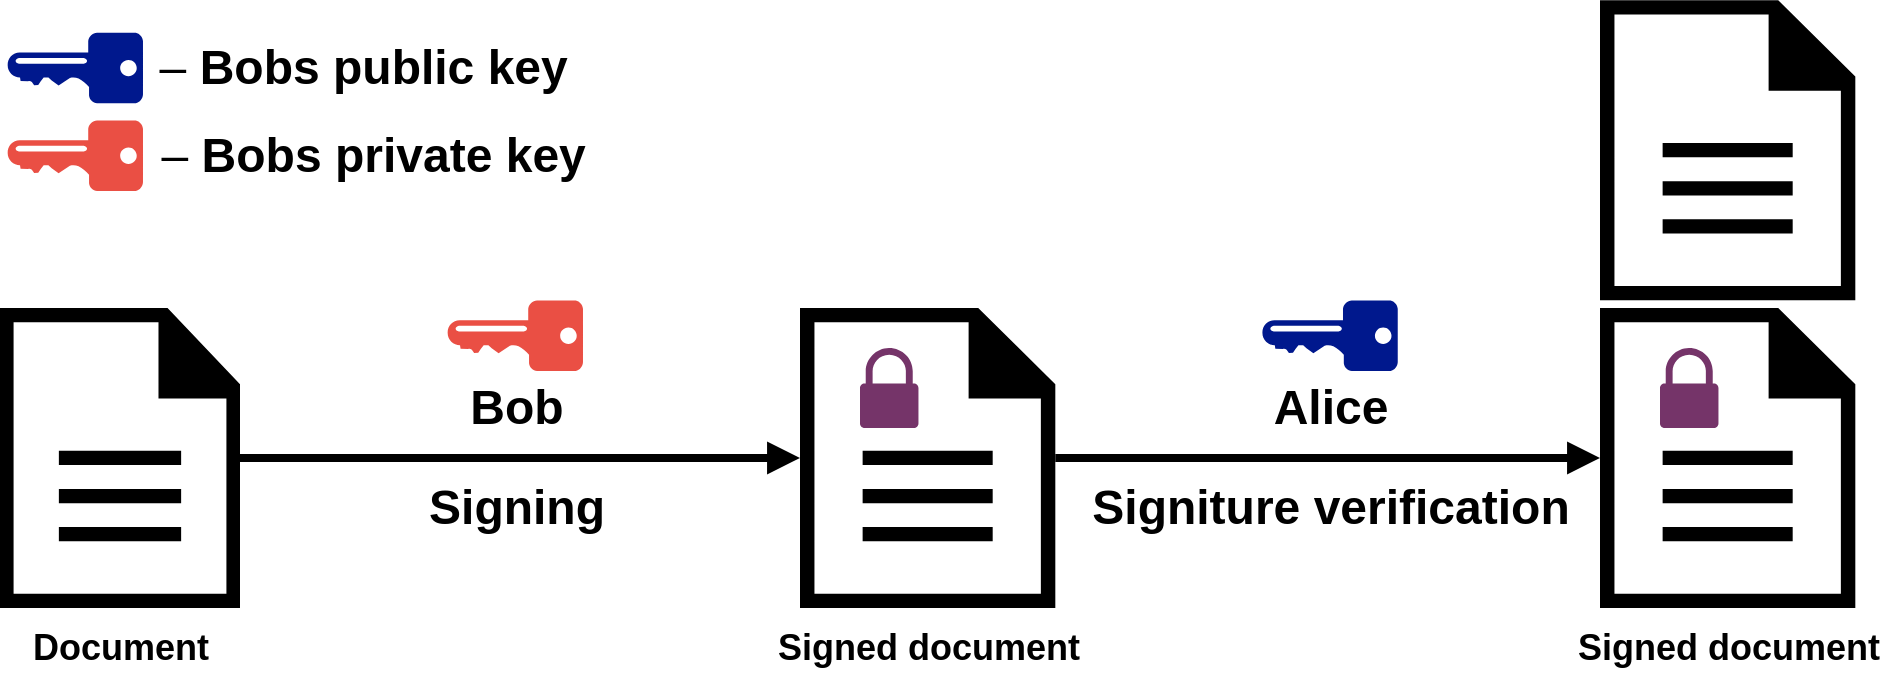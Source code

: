 <mxfile version="20.3.0" type="device"><diagram id="DidsFl4eXuDHd2FynarV" name="Page-1"><mxGraphModel dx="1422" dy="873" grid="1" gridSize="10" guides="1" tooltips="1" connect="1" arrows="1" fold="1" page="1" pageScale="1" pageWidth="2339" pageHeight="3300" math="0" shadow="0"><root><mxCell id="0"/><mxCell id="1" parent="0"/><mxCell id="zzGu4fYW0NQX0OKSEff--3" value="" style="pointerEvents=1;shadow=0;dashed=0;html=1;strokeColor=none;labelPosition=center;verticalLabelPosition=bottom;verticalAlign=top;outlineConnect=0;align=center;shape=mxgraph.office.concepts.document;fillColor=#000000;" parent="1" vertex="1"><mxGeometry x="800" y="730" width="127.66" height="150" as="geometry"/></mxCell><mxCell id="zzGu4fYW0NQX0OKSEff--2" value="" style="pointerEvents=1;shadow=0;dashed=0;html=1;strokeColor=none;labelPosition=center;verticalLabelPosition=bottom;verticalAlign=top;outlineConnect=0;align=center;shape=mxgraph.office.security.lock_protected;fillColor=#753469;" parent="1" vertex="1"><mxGeometry x="830" y="750" width="29.23" height="40" as="geometry"/></mxCell><mxCell id="zzGu4fYW0NQX0OKSEff--10" style="edgeStyle=orthogonalEdgeStyle;rounded=0;orthogonalLoop=1;jettySize=auto;html=1;strokeColor=#000000;strokeWidth=4;endArrow=block;endFill=1;" parent="1" source="zzGu4fYW0NQX0OKSEff--3" target="zzGu4fYW0NQX0OKSEff--4" edge="1"><mxGeometry relative="1" as="geometry"/></mxCell><mxCell id="zzGu4fYW0NQX0OKSEff--4" value="" style="pointerEvents=1;shadow=0;dashed=0;html=1;strokeColor=none;fillColor=#000000;labelPosition=center;verticalLabelPosition=bottom;verticalAlign=top;outlineConnect=0;align=center;shape=mxgraph.office.concepts.document;" parent="1" vertex="1"><mxGeometry x="1200" y="730" width="127.66" height="150" as="geometry"/></mxCell><mxCell id="zzGu4fYW0NQX0OKSEff--9" style="edgeStyle=orthogonalEdgeStyle;rounded=0;orthogonalLoop=1;jettySize=auto;html=1;strokeWidth=4;strokeColor=#000000;endArrow=block;endFill=1;" parent="1" source="zzGu4fYW0NQX0OKSEff--5" target="zzGu4fYW0NQX0OKSEff--3" edge="1"><mxGeometry relative="1" as="geometry"/></mxCell><mxCell id="zzGu4fYW0NQX0OKSEff--5" value="" style="pointerEvents=1;shadow=0;dashed=0;html=1;strokeColor=none;fillColor=#000000;labelPosition=center;verticalLabelPosition=bottom;verticalAlign=top;outlineConnect=0;align=center;shape=mxgraph.office.concepts.document;" parent="1" vertex="1"><mxGeometry x="400" y="730" width="120" height="150" as="geometry"/></mxCell><mxCell id="zzGu4fYW0NQX0OKSEff--11" value="" style="aspect=fixed;pointerEvents=1;shadow=0;dashed=0;html=1;strokeColor=none;labelPosition=center;verticalLabelPosition=bottom;verticalAlign=top;align=center;shape=mxgraph.mscae.enterprise.key_permissions;rotation=90;fillColor=#EA4F44;" parent="1" vertex="1"><mxGeometry x="640" y="710" width="35.23" height="67.75" as="geometry"/></mxCell><mxCell id="zzGu4fYW0NQX0OKSEff--13" value="&lt;font size=&quot;1&quot;&gt;&lt;b style=&quot;font-size: 24px;&quot;&gt;Bob&lt;/b&gt;&lt;/font&gt;" style="text;html=1;align=center;verticalAlign=middle;resizable=0;points=[];autosize=1;strokeWidth=1;" parent="1" vertex="1"><mxGeometry x="622.62" y="760" width="70" height="40" as="geometry"/></mxCell><mxCell id="zzGu4fYW0NQX0OKSEff--16" value="&lt;b&gt;&lt;font style=&quot;font-size: 24px&quot;&gt;Signing&lt;/font&gt;&lt;/b&gt;" style="text;html=1;align=center;verticalAlign=middle;resizable=0;points=[];autosize=1;" parent="1" vertex="1"><mxGeometry x="602.62" y="810" width="110" height="40" as="geometry"/></mxCell><mxCell id="zzGu4fYW0NQX0OKSEff--17" value="" style="aspect=fixed;pointerEvents=1;shadow=0;dashed=0;html=1;strokeColor=none;labelPosition=center;verticalLabelPosition=bottom;verticalAlign=top;align=center;shape=mxgraph.mscae.enterprise.key_permissions;rotation=90;fillColor=#00188D;" parent="1" vertex="1"><mxGeometry x="1047.38" y="710" width="35.23" height="67.75" as="geometry"/></mxCell><mxCell id="zzGu4fYW0NQX0OKSEff--18" value="&lt;font size=&quot;1&quot;&gt;&lt;b style=&quot;font-size: 24px;&quot;&gt;Alice&lt;/b&gt;&lt;/font&gt;" style="text;html=1;align=center;verticalAlign=middle;resizable=0;points=[];autosize=1;strokeWidth=1;" parent="1" vertex="1"><mxGeometry x="1025" y="760" width="80" height="40" as="geometry"/></mxCell><mxCell id="zzGu4fYW0NQX0OKSEff--19" value="&lt;b&gt;&lt;font style=&quot;font-size: 24px&quot;&gt;Signiture verification&lt;/font&gt;&lt;/b&gt;" style="text;html=1;align=center;verticalAlign=middle;resizable=0;points=[];autosize=1;" parent="1" vertex="1"><mxGeometry x="935" y="810" width="260" height="40" as="geometry"/></mxCell><mxCell id="zzGu4fYW0NQX0OKSEff--22" value="" style="aspect=fixed;pointerEvents=1;shadow=0;dashed=0;html=1;strokeColor=none;labelPosition=center;verticalLabelPosition=bottom;verticalAlign=top;align=center;shape=mxgraph.mscae.enterprise.key_permissions;rotation=90;fillColor=#EA4F44;" parent="1" vertex="1"><mxGeometry x="420.0" y="620" width="35.23" height="67.75" as="geometry"/></mxCell><mxCell id="zzGu4fYW0NQX0OKSEff--23" value="&lt;span style=&quot;font-size: 24px;&quot;&gt;&lt;b style=&quot;&quot;&gt;&amp;nbsp;&lt;/b&gt;&lt;/span&gt;&lt;span style=&quot;left: 210.055px; top: 904.195px; font-family: sans-serif; transform: scaleX(0.969);&quot;&gt;&lt;font style=&quot;font-size: 24px&quot;&gt;–&lt;/font&gt;&lt;/span&gt;&lt;span style=&quot;font-size: 24px;&quot;&gt;&lt;b style=&quot;&quot;&gt;&amp;nbsp;Bobs private key&lt;/b&gt;&lt;/span&gt;" style="text;html=1;align=center;verticalAlign=middle;resizable=0;points=[];autosize=1;strokeWidth=1;" parent="1" vertex="1"><mxGeometry x="462.62" y="633.88" width="240" height="40" as="geometry"/></mxCell><mxCell id="zzGu4fYW0NQX0OKSEff--25" value="&lt;b&gt;&lt;font style=&quot;font-size: 18px;&quot;&gt;Document&lt;/font&gt;&lt;br&gt;&lt;/b&gt;" style="text;html=1;align=center;verticalAlign=middle;resizable=0;points=[];autosize=1;" parent="1" vertex="1"><mxGeometry x="405" y="880" width="110" height="40" as="geometry"/></mxCell><mxCell id="zzGu4fYW0NQX0OKSEff--26" value="&lt;b&gt;&lt;font style=&quot;font-size: 18px;&quot;&gt;Signed document&lt;/font&gt;&lt;br&gt;&lt;/b&gt;" style="text;html=1;align=center;verticalAlign=middle;resizable=0;points=[];autosize=1;" parent="1" vertex="1"><mxGeometry x="1178.83" y="880" width="170" height="40" as="geometry"/></mxCell><mxCell id="zzGu4fYW0NQX0OKSEff--28" value="&lt;b&gt;&lt;span style=&quot;font-size: 18px;&quot;&gt;Signed document&lt;/span&gt;&lt;br&gt;&lt;/b&gt;" style="text;html=1;align=center;verticalAlign=middle;resizable=0;points=[];autosize=1;" parent="1" vertex="1"><mxGeometry x="778.83" y="880" width="170" height="40" as="geometry"/></mxCell><mxCell id="cBDIQFeqhVys90UB3R7k-1" value="" style="aspect=fixed;pointerEvents=1;shadow=0;dashed=0;html=1;strokeColor=none;labelPosition=center;verticalLabelPosition=bottom;verticalAlign=top;align=center;shape=mxgraph.mscae.enterprise.key_permissions;rotation=90;fillColor=#00188D;" parent="1" vertex="1"><mxGeometry x="420.0" y="576.13" width="35.23" height="67.75" as="geometry"/></mxCell><mxCell id="cBDIQFeqhVys90UB3R7k-2" value="&lt;span style=&quot;font-size: 24px;&quot;&gt;&lt;b style=&quot;&quot;&gt;&amp;nbsp;&lt;/b&gt;&lt;/span&gt;&lt;span style=&quot;left: 210.055px; top: 904.195px; font-family: sans-serif; transform: scaleX(0.969);&quot;&gt;&lt;font style=&quot;font-size: 24px&quot;&gt;–&lt;/font&gt;&lt;/span&gt;&lt;span style=&quot;font-size: 24px;&quot;&gt;&lt;b style=&quot;&quot;&gt;&amp;nbsp;Bobs public key&lt;/b&gt;&lt;/span&gt;" style="text;html=1;align=center;verticalAlign=middle;resizable=0;points=[];autosize=1;strokeWidth=1;" parent="1" vertex="1"><mxGeometry x="462.62" y="590.01" width="230" height="40" as="geometry"/></mxCell><mxCell id="cBDIQFeqhVys90UB3R7k-4" value="" style="pointerEvents=1;shadow=0;dashed=0;html=1;strokeColor=none;labelPosition=center;verticalLabelPosition=bottom;verticalAlign=top;outlineConnect=0;align=center;shape=mxgraph.office.concepts.document;fillColor=#000000;" parent="1" vertex="1"><mxGeometry x="1200" y="576.13" width="127.66" height="150" as="geometry"/></mxCell><mxCell id="cBDIQFeqhVys90UB3R7k-5" value="" style="pointerEvents=1;shadow=0;dashed=0;html=1;strokeColor=none;labelPosition=center;verticalLabelPosition=bottom;verticalAlign=top;outlineConnect=0;align=center;shape=mxgraph.office.security.lock_protected;fillColor=#753469;" parent="1" vertex="1"><mxGeometry x="1230" y="750" width="29.23" height="40" as="geometry"/></mxCell></root></mxGraphModel></diagram></mxfile>